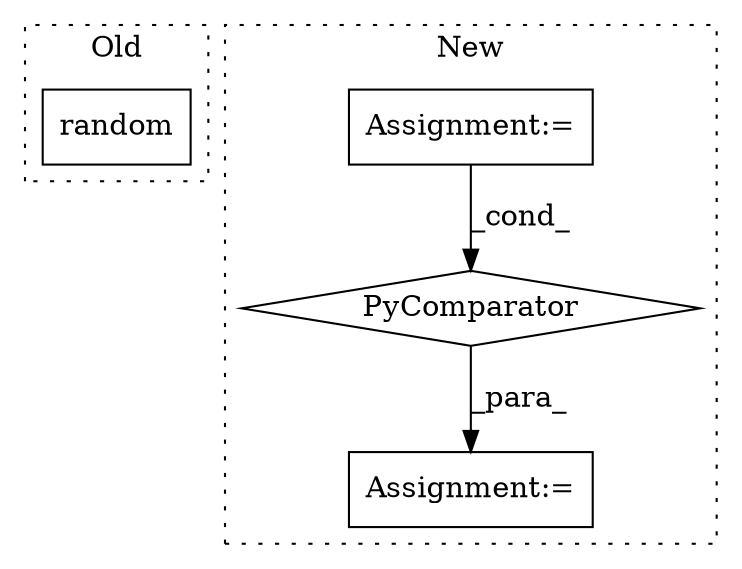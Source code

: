 digraph G {
subgraph cluster0 {
1 [label="random" a="32" s="2443,2452" l="7,1" shape="box"];
label = "Old";
style="dotted";
}
subgraph cluster1 {
2 [label="PyComparator" a="113" s="3402" l="26" shape="diamond"];
3 [label="Assignment:=" a="7" s="3402" l="26" shape="box"];
4 [label="Assignment:=" a="7" s="3593" l="42" shape="box"];
label = "New";
style="dotted";
}
2 -> 4 [label="_para_"];
3 -> 2 [label="_cond_"];
}